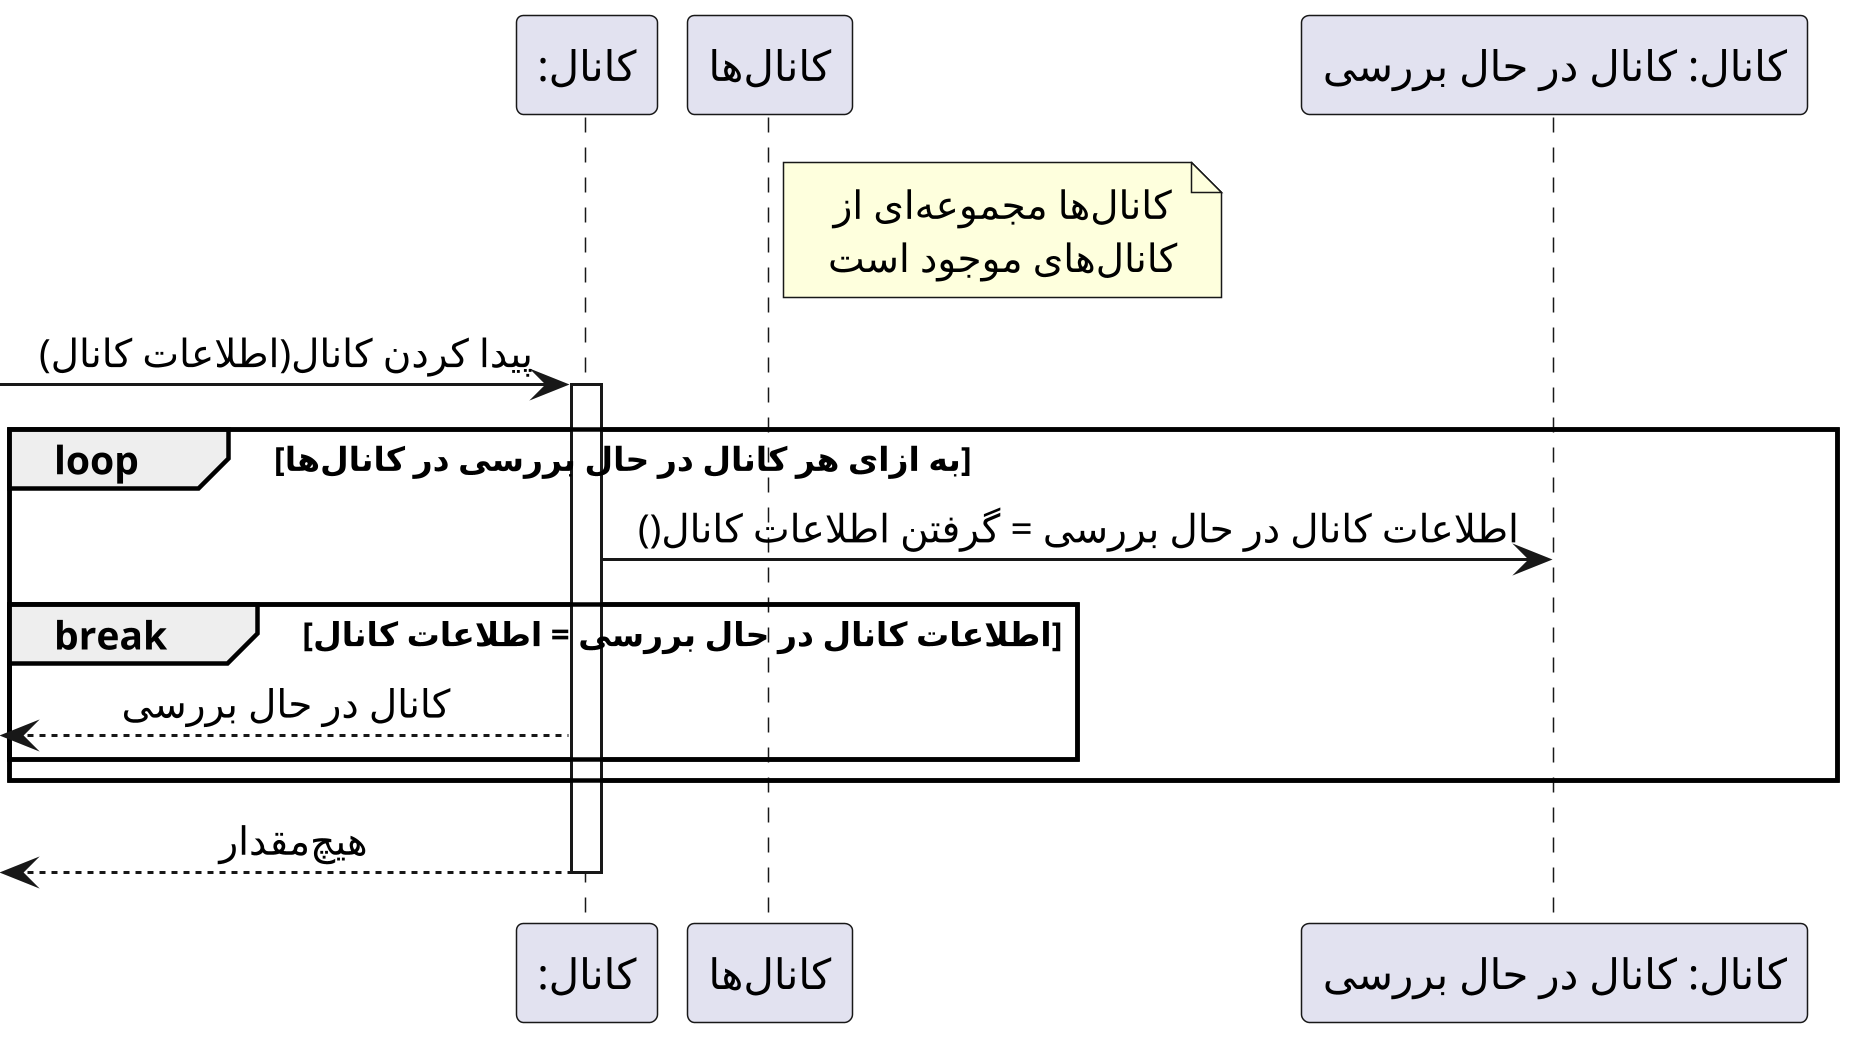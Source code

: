 @startuml search_chanel_fragment


scale 3
skinparam DefaultFontName Vazir
skinparam DefaultTextAlignment center

 
participant "کانال:" as chanel
participant "کانال‌ها" as chanels
participant "کانال: کانال در حال بررسی" as current_chanel

note right of chanels
    کانال‌ها مجموعه‌ای از
    کانال‌های موجود است
end note

[-> chanel : پیدا کردن کانال(اطلاعات کانال)
activate chanel

loop به ازای هر کانال در حال بررسی در کانال‌ها
    chanel -> current_chanel : اطلاعات کانال در حال بررسی = گرفتن اطلاعات کانال()
    break اطلاعات کانال در حال بررسی = اطلاعات کانال
        [<-- chanel : کانال در حال بررسی
    end
end

[<-- chanel : هیچ‌مقدار
deactivate chanel


@enduml